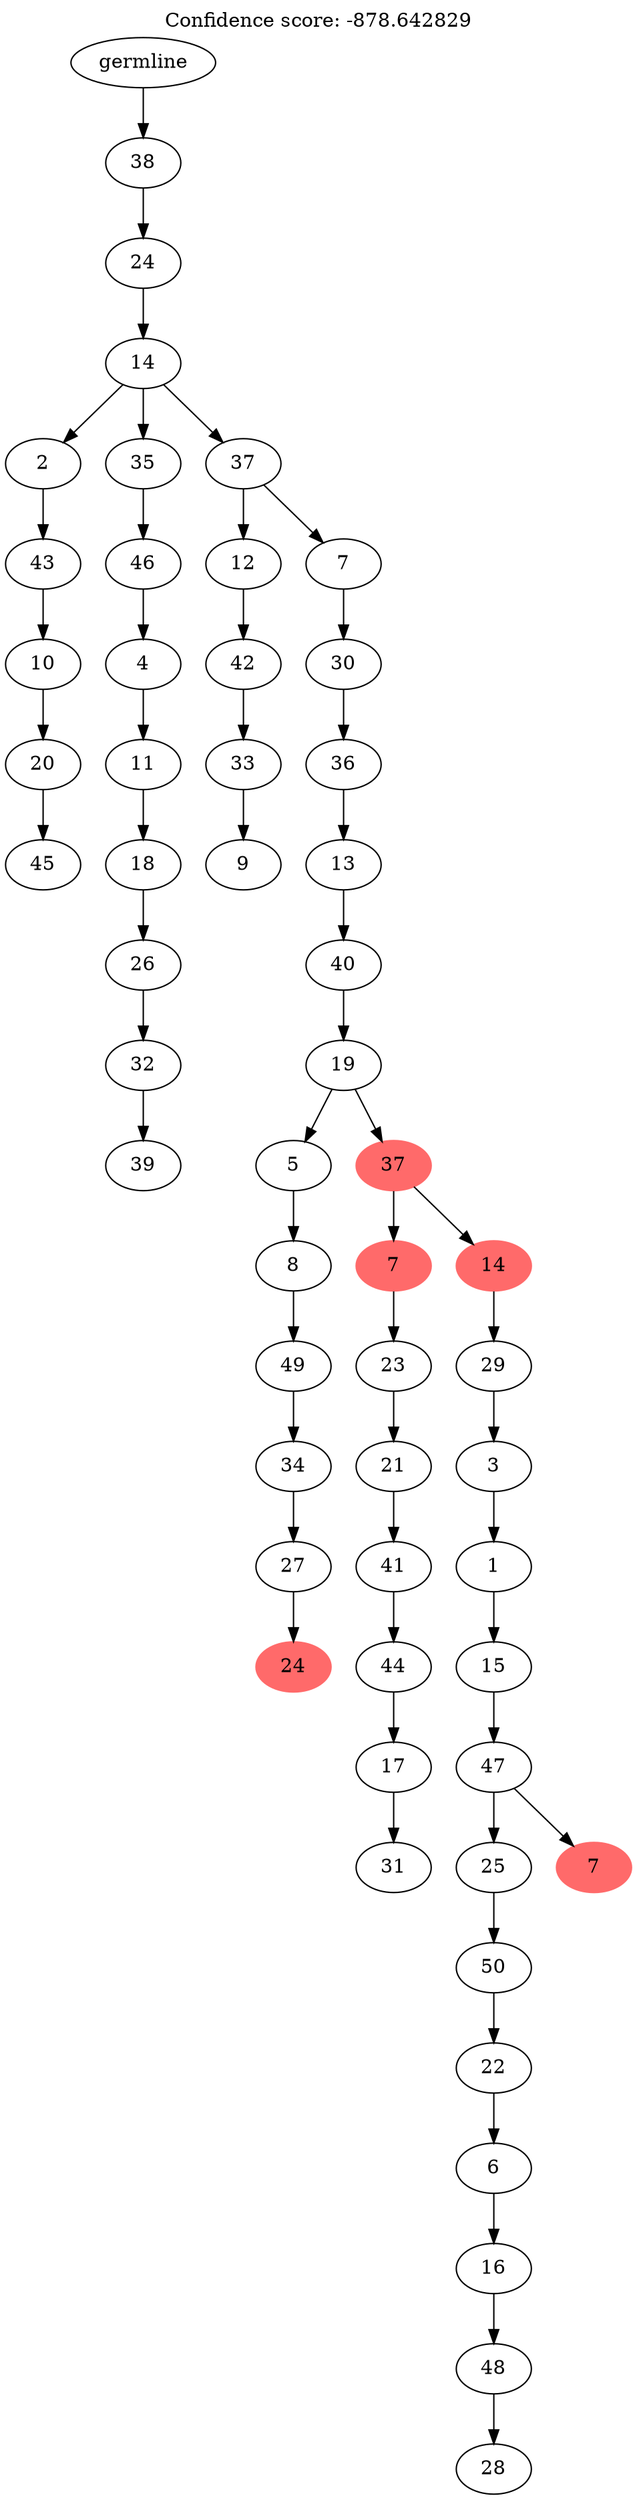 digraph g {
	"54" -> "55";
	"55" [label="45"];
	"53" -> "54";
	"54" [label="20"];
	"52" -> "53";
	"53" [label="10"];
	"51" -> "52";
	"52" [label="43"];
	"49" -> "50";
	"50" [label="39"];
	"48" -> "49";
	"49" [label="32"];
	"47" -> "48";
	"48" [label="26"];
	"46" -> "47";
	"47" [label="18"];
	"45" -> "46";
	"46" [label="11"];
	"44" -> "45";
	"45" [label="4"];
	"43" -> "44";
	"44" [label="46"];
	"41" -> "42";
	"42" [label="9"];
	"40" -> "41";
	"41" [label="33"];
	"39" -> "40";
	"40" [label="42"];
	"37" -> "38";
	"38" [color=indianred1, style=filled, label="24"];
	"36" -> "37";
	"37" [label="27"];
	"35" -> "36";
	"36" [label="34"];
	"34" -> "35";
	"35" [label="49"];
	"33" -> "34";
	"34" [label="8"];
	"31" -> "32";
	"32" [label="31"];
	"30" -> "31";
	"31" [label="17"];
	"29" -> "30";
	"30" [label="44"];
	"28" -> "29";
	"29" [label="41"];
	"27" -> "28";
	"28" [label="21"];
	"26" -> "27";
	"27" [label="23"];
	"23" -> "24";
	"24" [label="28"];
	"22" -> "23";
	"23" [label="48"];
	"21" -> "22";
	"22" [label="16"];
	"20" -> "21";
	"21" [label="6"];
	"19" -> "20";
	"20" [label="22"];
	"18" -> "19";
	"19" [label="50"];
	"17" -> "18";
	"18" [label="25"];
	"17" -> "25";
	"25" [color=indianred1, style=filled, label="7"];
	"16" -> "17";
	"17" [label="47"];
	"15" -> "16";
	"16" [label="15"];
	"14" -> "15";
	"15" [label="1"];
	"13" -> "14";
	"14" [label="3"];
	"12" -> "13";
	"13" [label="29"];
	"11" -> "12";
	"12" [color=indianred1, style=filled, label="14"];
	"11" -> "26";
	"26" [color=indianred1, style=filled, label="7"];
	"10" -> "11";
	"11" [color=indianred1, style=filled, label="37"];
	"10" -> "33";
	"33" [label="5"];
	"9" -> "10";
	"10" [label="19"];
	"8" -> "9";
	"9" [label="40"];
	"7" -> "8";
	"8" [label="13"];
	"6" -> "7";
	"7" [label="36"];
	"5" -> "6";
	"6" [label="30"];
	"4" -> "5";
	"5" [label="7"];
	"4" -> "39";
	"39" [label="12"];
	"3" -> "4";
	"4" [label="37"];
	"3" -> "43";
	"43" [label="35"];
	"3" -> "51";
	"51" [label="2"];
	"2" -> "3";
	"3" [label="14"];
	"1" -> "2";
	"2" [label="24"];
	"0" -> "1";
	"1" [label="38"];
	"0" [label="germline"];
	labelloc="t";
	label="Confidence score: -878.642829";
}
